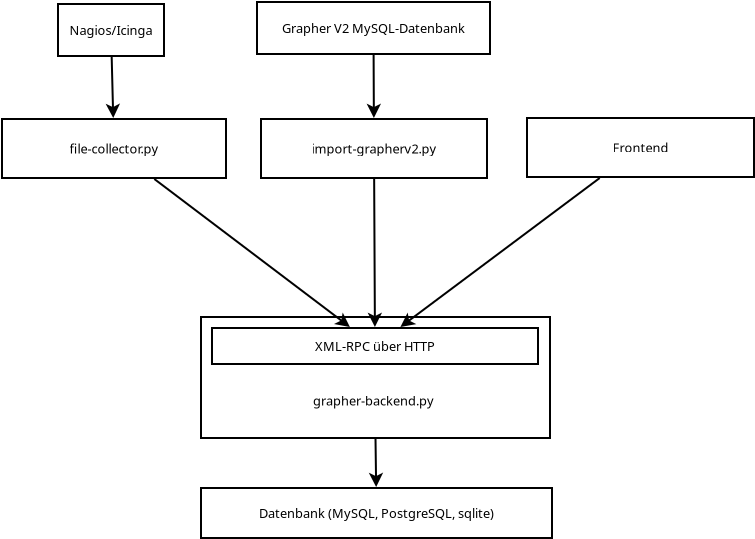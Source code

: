 <?xml version="1.0" encoding="UTF-8"?>
<dia:diagram xmlns:dia="http://www.lysator.liu.se/~alla/dia/">
  <dia:layer name="Hintergrund" visible="true" active="true">
    <dia:object type="Standard - Box" version="0" id="O0">
      <dia:attribute name="obj_pos">
        <dia:point val="11.6,25.25"/>
      </dia:attribute>
      <dia:attribute name="obj_bb">
        <dia:rectangle val="11.55,25.2;29.2,27.8"/>
      </dia:attribute>
      <dia:attribute name="elem_corner">
        <dia:point val="11.6,25.25"/>
      </dia:attribute>
      <dia:attribute name="elem_width">
        <dia:real val="17.55"/>
      </dia:attribute>
      <dia:attribute name="elem_height">
        <dia:real val="2.5"/>
      </dia:attribute>
      <dia:attribute name="show_background">
        <dia:boolean val="true"/>
      </dia:attribute>
    </dia:object>
    <dia:object type="Standard - Text" version="1" id="O1">
      <dia:attribute name="obj_pos">
        <dia:point val="20.375,26.5"/>
      </dia:attribute>
      <dia:attribute name="obj_bb">
        <dia:rectangle val="14.064,26.126;26.686,26.874"/>
      </dia:attribute>
      <dia:attribute name="text">
        <dia:composite type="text">
          <dia:attribute name="string">
            <dia:string>#Datenbank (MySQL, PostgreSQL, sqlite)#</dia:string>
          </dia:attribute>
          <dia:attribute name="font">
            <dia:font family="sans" style="0" name="Helvetica"/>
          </dia:attribute>
          <dia:attribute name="height">
            <dia:real val="0.8"/>
          </dia:attribute>
          <dia:attribute name="pos">
            <dia:point val="20.375,26.721"/>
          </dia:attribute>
          <dia:attribute name="color">
            <dia:color val="#000000"/>
          </dia:attribute>
          <dia:attribute name="alignment">
            <dia:enum val="1"/>
          </dia:attribute>
        </dia:composite>
      </dia:attribute>
      <dia:attribute name="valign">
        <dia:enum val="2"/>
      </dia:attribute>
      <dia:connections>
        <dia:connection handle="0" to="O0" connection="8"/>
      </dia:connections>
    </dia:object>
    <dia:object type="Standard - Line" version="0" id="O2">
      <dia:attribute name="obj_pos">
        <dia:point val="20.325,22.75"/>
      </dia:attribute>
      <dia:attribute name="obj_bb">
        <dia:rectangle val="19.988,22.699;20.711,25.314"/>
      </dia:attribute>
      <dia:attribute name="conn_endpoints">
        <dia:point val="20.325,22.75"/>
        <dia:point val="20.358,25.202"/>
      </dia:attribute>
      <dia:attribute name="numcp">
        <dia:int val="1"/>
      </dia:attribute>
      <dia:attribute name="end_arrow">
        <dia:enum val="22"/>
      </dia:attribute>
      <dia:attribute name="end_arrow_length">
        <dia:real val="0.5"/>
      </dia:attribute>
      <dia:attribute name="end_arrow_width">
        <dia:real val="0.5"/>
      </dia:attribute>
      <dia:connections>
        <dia:connection handle="0" to="O13" connection="6"/>
        <dia:connection handle="1" to="O0" connection="8"/>
      </dia:connections>
    </dia:object>
    <dia:object type="Standard - Line" version="0" id="O3">
      <dia:attribute name="obj_pos">
        <dia:point val="7.134,3.7"/>
      </dia:attribute>
      <dia:attribute name="obj_bb">
        <dia:rectangle val="6.834,3.649;7.558,6.862"/>
      </dia:attribute>
      <dia:attribute name="conn_endpoints">
        <dia:point val="7.134,3.7"/>
        <dia:point val="7.211,6.75"/>
      </dia:attribute>
      <dia:attribute name="numcp">
        <dia:int val="1"/>
      </dia:attribute>
      <dia:attribute name="end_arrow">
        <dia:enum val="22"/>
      </dia:attribute>
      <dia:attribute name="end_arrow_length">
        <dia:real val="0.5"/>
      </dia:attribute>
      <dia:attribute name="end_arrow_width">
        <dia:real val="0.5"/>
      </dia:attribute>
      <dia:connections>
        <dia:connection handle="0" to="O20" connection="8"/>
        <dia:connection handle="1" to="O7" connection="8"/>
      </dia:connections>
    </dia:object>
    <dia:object type="Standard - Line" version="0" id="O4">
      <dia:attribute name="obj_pos">
        <dia:point val="20.231,3.599"/>
      </dia:attribute>
      <dia:attribute name="obj_bb">
        <dia:rectangle val="19.879,3.549;20.603,6.862"/>
      </dia:attribute>
      <dia:attribute name="conn_endpoints">
        <dia:point val="20.231,3.599"/>
        <dia:point val="20.244,6.75"/>
      </dia:attribute>
      <dia:attribute name="numcp">
        <dia:int val="1"/>
      </dia:attribute>
      <dia:attribute name="end_arrow">
        <dia:enum val="22"/>
      </dia:attribute>
      <dia:attribute name="end_arrow_length">
        <dia:real val="0.5"/>
      </dia:attribute>
      <dia:attribute name="end_arrow_width">
        <dia:real val="0.5"/>
      </dia:attribute>
      <dia:connections>
        <dia:connection handle="0" to="O9" connection="8"/>
        <dia:connection handle="1" to="O5" connection="8"/>
      </dia:connections>
    </dia:object>
    <dia:group>
      <dia:object type="Standard - Box" version="0" id="O5">
        <dia:attribute name="obj_pos">
          <dia:point val="14.6,6.8"/>
        </dia:attribute>
        <dia:attribute name="obj_bb">
          <dia:rectangle val="14.55,6.75;25.95,9.8"/>
        </dia:attribute>
        <dia:attribute name="elem_corner">
          <dia:point val="14.6,6.8"/>
        </dia:attribute>
        <dia:attribute name="elem_width">
          <dia:real val="11.3"/>
        </dia:attribute>
        <dia:attribute name="elem_height">
          <dia:real val="2.95"/>
        </dia:attribute>
        <dia:attribute name="show_background">
          <dia:boolean val="true"/>
        </dia:attribute>
      </dia:object>
      <dia:object type="Standard - Text" version="1" id="O6">
        <dia:attribute name="obj_pos">
          <dia:point val="20.25,8.275"/>
        </dia:attribute>
        <dia:attribute name="obj_bb">
          <dia:rectangle val="16.924,7.901;23.576,8.649"/>
        </dia:attribute>
        <dia:attribute name="text">
          <dia:composite type="text">
            <dia:attribute name="string">
              <dia:string>#import-grapherv2.py#</dia:string>
            </dia:attribute>
            <dia:attribute name="font">
              <dia:font family="sans" style="0" name="Helvetica"/>
            </dia:attribute>
            <dia:attribute name="height">
              <dia:real val="0.8"/>
            </dia:attribute>
            <dia:attribute name="pos">
              <dia:point val="20.25,8.496"/>
            </dia:attribute>
            <dia:attribute name="color">
              <dia:color val="#000000"/>
            </dia:attribute>
            <dia:attribute name="alignment">
              <dia:enum val="1"/>
            </dia:attribute>
          </dia:composite>
        </dia:attribute>
        <dia:attribute name="valign">
          <dia:enum val="2"/>
        </dia:attribute>
        <dia:connections>
          <dia:connection handle="0" to="O5" connection="8"/>
        </dia:connections>
      </dia:object>
    </dia:group>
    <dia:group>
      <dia:object type="Standard - Box" version="0" id="O7">
        <dia:attribute name="obj_pos">
          <dia:point val="1.65,6.8"/>
        </dia:attribute>
        <dia:attribute name="obj_bb">
          <dia:rectangle val="1.6,6.75;12.9,9.8"/>
        </dia:attribute>
        <dia:attribute name="elem_corner">
          <dia:point val="1.65,6.8"/>
        </dia:attribute>
        <dia:attribute name="elem_width">
          <dia:real val="11.2"/>
        </dia:attribute>
        <dia:attribute name="elem_height">
          <dia:real val="2.95"/>
        </dia:attribute>
        <dia:attribute name="show_background">
          <dia:boolean val="true"/>
        </dia:attribute>
      </dia:object>
      <dia:object type="Standard - Text" version="1" id="O8">
        <dia:attribute name="obj_pos">
          <dia:point val="7.25,8.275"/>
        </dia:attribute>
        <dia:attribute name="obj_bb">
          <dia:rectangle val="4.805,7.901;9.695,8.649"/>
        </dia:attribute>
        <dia:attribute name="text">
          <dia:composite type="text">
            <dia:attribute name="string">
              <dia:string>#file-collector.py#</dia:string>
            </dia:attribute>
            <dia:attribute name="font">
              <dia:font family="sans" style="0" name="Helvetica"/>
            </dia:attribute>
            <dia:attribute name="height">
              <dia:real val="0.8"/>
            </dia:attribute>
            <dia:attribute name="pos">
              <dia:point val="7.25,8.496"/>
            </dia:attribute>
            <dia:attribute name="color">
              <dia:color val="#000000"/>
            </dia:attribute>
            <dia:attribute name="alignment">
              <dia:enum val="1"/>
            </dia:attribute>
          </dia:composite>
        </dia:attribute>
        <dia:attribute name="valign">
          <dia:enum val="2"/>
        </dia:attribute>
        <dia:connections>
          <dia:connection handle="0" to="O7" connection="8"/>
        </dia:connections>
      </dia:object>
    </dia:group>
    <dia:group>
      <dia:object type="Standard - Box" version="0" id="O9">
        <dia:attribute name="obj_pos">
          <dia:point val="14.4,0.95"/>
        </dia:attribute>
        <dia:attribute name="obj_bb">
          <dia:rectangle val="14.35,0.9;26.1,3.6"/>
        </dia:attribute>
        <dia:attribute name="elem_corner">
          <dia:point val="14.4,0.95"/>
        </dia:attribute>
        <dia:attribute name="elem_width">
          <dia:real val="11.65"/>
        </dia:attribute>
        <dia:attribute name="elem_height">
          <dia:real val="2.6"/>
        </dia:attribute>
        <dia:attribute name="show_background">
          <dia:boolean val="true"/>
        </dia:attribute>
      </dia:object>
      <dia:object type="Standard - Text" version="1" id="O10">
        <dia:attribute name="obj_pos">
          <dia:point val="20.225,2.25"/>
        </dia:attribute>
        <dia:attribute name="obj_bb">
          <dia:rectangle val="15.324,1.876;25.126,2.624"/>
        </dia:attribute>
        <dia:attribute name="text">
          <dia:composite type="text">
            <dia:attribute name="string">
              <dia:string>#Grapher V2 MySQL-Datenbank#</dia:string>
            </dia:attribute>
            <dia:attribute name="font">
              <dia:font family="sans" style="0" name="Helvetica"/>
            </dia:attribute>
            <dia:attribute name="height">
              <dia:real val="0.8"/>
            </dia:attribute>
            <dia:attribute name="pos">
              <dia:point val="20.225,2.471"/>
            </dia:attribute>
            <dia:attribute name="color">
              <dia:color val="#000000"/>
            </dia:attribute>
            <dia:attribute name="alignment">
              <dia:enum val="1"/>
            </dia:attribute>
          </dia:composite>
        </dia:attribute>
        <dia:attribute name="valign">
          <dia:enum val="2"/>
        </dia:attribute>
        <dia:connections>
          <dia:connection handle="0" to="O9" connection="8"/>
        </dia:connections>
      </dia:object>
    </dia:group>
    <dia:group>
      <dia:object type="Standard - Box" version="0" id="O11">
        <dia:attribute name="obj_pos">
          <dia:point val="27.9,6.75"/>
        </dia:attribute>
        <dia:attribute name="obj_bb">
          <dia:rectangle val="27.85,6.7;39.3,9.75"/>
        </dia:attribute>
        <dia:attribute name="elem_corner">
          <dia:point val="27.9,6.75"/>
        </dia:attribute>
        <dia:attribute name="elem_width">
          <dia:real val="11.35"/>
        </dia:attribute>
        <dia:attribute name="elem_height">
          <dia:real val="2.95"/>
        </dia:attribute>
        <dia:attribute name="show_background">
          <dia:boolean val="true"/>
        </dia:attribute>
      </dia:object>
      <dia:object type="Standard - Text" version="1" id="O12">
        <dia:attribute name="obj_pos">
          <dia:point val="33.575,8.225"/>
        </dia:attribute>
        <dia:attribute name="obj_bb">
          <dia:rectangle val="32.164,7.851;34.986,8.599"/>
        </dia:attribute>
        <dia:attribute name="text">
          <dia:composite type="text">
            <dia:attribute name="string">
              <dia:string>#Frontend#</dia:string>
            </dia:attribute>
            <dia:attribute name="font">
              <dia:font family="sans" style="0" name="Helvetica"/>
            </dia:attribute>
            <dia:attribute name="height">
              <dia:real val="0.8"/>
            </dia:attribute>
            <dia:attribute name="pos">
              <dia:point val="33.575,8.446"/>
            </dia:attribute>
            <dia:attribute name="color">
              <dia:color val="#000000"/>
            </dia:attribute>
            <dia:attribute name="alignment">
              <dia:enum val="1"/>
            </dia:attribute>
          </dia:composite>
        </dia:attribute>
        <dia:attribute name="valign">
          <dia:enum val="2"/>
        </dia:attribute>
        <dia:connections>
          <dia:connection handle="0" to="O11" connection="8"/>
        </dia:connections>
      </dia:object>
    </dia:group>
    <dia:group>
      <dia:group>
        <dia:object type="Standard - Box" version="0" id="O13">
          <dia:attribute name="obj_pos">
            <dia:point val="11.6,16.7"/>
          </dia:attribute>
          <dia:attribute name="obj_bb">
            <dia:rectangle val="11.55,16.65;29.1,22.8"/>
          </dia:attribute>
          <dia:attribute name="elem_corner">
            <dia:point val="11.6,16.7"/>
          </dia:attribute>
          <dia:attribute name="elem_width">
            <dia:real val="17.45"/>
          </dia:attribute>
          <dia:attribute name="elem_height">
            <dia:real val="6.05"/>
          </dia:attribute>
          <dia:attribute name="show_background">
            <dia:boolean val="true"/>
          </dia:attribute>
        </dia:object>
        <dia:object type="Standard - Text" version="1" id="O14">
          <dia:attribute name="obj_pos">
            <dia:point val="20.225,21.125"/>
          </dia:attribute>
          <dia:attribute name="obj_bb">
            <dia:rectangle val="17.015,20.53;23.435,21.277"/>
          </dia:attribute>
          <dia:attribute name="text">
            <dia:composite type="text">
              <dia:attribute name="string">
                <dia:string>#grapher-backend.py#</dia:string>
              </dia:attribute>
              <dia:attribute name="font">
                <dia:font family="sans" style="0" name="Helvetica"/>
              </dia:attribute>
              <dia:attribute name="height">
                <dia:real val="0.8"/>
              </dia:attribute>
              <dia:attribute name="pos">
                <dia:point val="20.225,21.125"/>
              </dia:attribute>
              <dia:attribute name="color">
                <dia:color val="#000000"/>
              </dia:attribute>
              <dia:attribute name="alignment">
                <dia:enum val="1"/>
              </dia:attribute>
            </dia:composite>
          </dia:attribute>
          <dia:attribute name="valign">
            <dia:enum val="3"/>
          </dia:attribute>
        </dia:object>
      </dia:group>
      <dia:group>
        <dia:object type="Standard - Box" version="0" id="O15">
          <dia:attribute name="obj_pos">
            <dia:point val="12.15,17.25"/>
          </dia:attribute>
          <dia:attribute name="obj_bb">
            <dia:rectangle val="12.1,17.2;28.5,19.1"/>
          </dia:attribute>
          <dia:attribute name="elem_corner">
            <dia:point val="12.15,17.25"/>
          </dia:attribute>
          <dia:attribute name="elem_width">
            <dia:real val="16.3"/>
          </dia:attribute>
          <dia:attribute name="elem_height">
            <dia:real val="1.8"/>
          </dia:attribute>
          <dia:attribute name="show_background">
            <dia:boolean val="true"/>
          </dia:attribute>
        </dia:object>
        <dia:object type="Standard - Text" version="1" id="O16">
          <dia:attribute name="obj_pos">
            <dia:point val="20.3,18.15"/>
          </dia:attribute>
          <dia:attribute name="obj_bb">
            <dia:rectangle val="17.121,17.776;23.479,18.524"/>
          </dia:attribute>
          <dia:attribute name="text">
            <dia:composite type="text">
              <dia:attribute name="string">
                <dia:string>#XML-RPC über HTTP#</dia:string>
              </dia:attribute>
              <dia:attribute name="font">
                <dia:font family="sans" style="0" name="Helvetica"/>
              </dia:attribute>
              <dia:attribute name="height">
                <dia:real val="0.8"/>
              </dia:attribute>
              <dia:attribute name="pos">
                <dia:point val="20.3,18.371"/>
              </dia:attribute>
              <dia:attribute name="color">
                <dia:color val="#000000"/>
              </dia:attribute>
              <dia:attribute name="alignment">
                <dia:enum val="1"/>
              </dia:attribute>
            </dia:composite>
          </dia:attribute>
          <dia:attribute name="valign">
            <dia:enum val="2"/>
          </dia:attribute>
          <dia:connections>
            <dia:connection handle="0" to="O15" connection="8"/>
          </dia:connections>
        </dia:object>
      </dia:group>
    </dia:group>
    <dia:object type="Standard - Line" version="0" id="O17">
      <dia:attribute name="obj_pos">
        <dia:point val="9.266,9.8"/>
      </dia:attribute>
      <dia:attribute name="obj_bb">
        <dia:rectangle val="9.196,9.73;19.134,17.27"/>
      </dia:attribute>
      <dia:attribute name="conn_endpoints">
        <dia:point val="9.266,9.8"/>
        <dia:point val="19.044,17.2"/>
      </dia:attribute>
      <dia:attribute name="numcp">
        <dia:int val="1"/>
      </dia:attribute>
      <dia:attribute name="end_arrow">
        <dia:enum val="22"/>
      </dia:attribute>
      <dia:attribute name="end_arrow_length">
        <dia:real val="0.5"/>
      </dia:attribute>
      <dia:attribute name="end_arrow_width">
        <dia:real val="0.5"/>
      </dia:attribute>
      <dia:connections>
        <dia:connection handle="0" to="O7" connection="8"/>
        <dia:connection handle="1" to="O15" connection="8"/>
      </dia:connections>
    </dia:object>
    <dia:object type="Standard - Line" version="0" id="O18">
      <dia:attribute name="obj_pos">
        <dia:point val="20.258,9.8"/>
      </dia:attribute>
      <dia:attribute name="obj_bb">
        <dia:rectangle val="19.93,9.75;20.654,17.312"/>
      </dia:attribute>
      <dia:attribute name="conn_endpoints">
        <dia:point val="20.258,9.8"/>
        <dia:point val="20.295,17.2"/>
      </dia:attribute>
      <dia:attribute name="numcp">
        <dia:int val="1"/>
      </dia:attribute>
      <dia:attribute name="end_arrow">
        <dia:enum val="22"/>
      </dia:attribute>
      <dia:attribute name="end_arrow_length">
        <dia:real val="0.5"/>
      </dia:attribute>
      <dia:attribute name="end_arrow_width">
        <dia:real val="0.5"/>
      </dia:attribute>
      <dia:connections>
        <dia:connection handle="0" to="O5" connection="8"/>
        <dia:connection handle="1" to="O15" connection="8"/>
      </dia:connections>
    </dia:object>
    <dia:object type="Standard - Line" version="0" id="O19">
      <dia:attribute name="obj_pos">
        <dia:point val="31.536,9.75"/>
      </dia:attribute>
      <dia:attribute name="obj_bb">
        <dia:rectangle val="21.481,9.68;31.606,17.27"/>
      </dia:attribute>
      <dia:attribute name="conn_endpoints">
        <dia:point val="31.536,9.75"/>
        <dia:point val="21.571,17.2"/>
      </dia:attribute>
      <dia:attribute name="numcp">
        <dia:int val="1"/>
      </dia:attribute>
      <dia:attribute name="end_arrow">
        <dia:enum val="22"/>
      </dia:attribute>
      <dia:attribute name="end_arrow_length">
        <dia:real val="0.5"/>
      </dia:attribute>
      <dia:attribute name="end_arrow_width">
        <dia:real val="0.5"/>
      </dia:attribute>
      <dia:connections>
        <dia:connection handle="0" to="O11" connection="8"/>
        <dia:connection handle="1" to="O15" connection="8"/>
      </dia:connections>
    </dia:object>
    <dia:group>
      <dia:object type="Standard - Box" version="0" id="O20">
        <dia:attribute name="obj_pos">
          <dia:point val="4.45,1.05"/>
        </dia:attribute>
        <dia:attribute name="obj_bb">
          <dia:rectangle val="4.4,1;9.8,3.7"/>
        </dia:attribute>
        <dia:attribute name="elem_corner">
          <dia:point val="4.45,1.05"/>
        </dia:attribute>
        <dia:attribute name="elem_width">
          <dia:real val="5.3"/>
        </dia:attribute>
        <dia:attribute name="elem_height">
          <dia:real val="2.6"/>
        </dia:attribute>
        <dia:attribute name="show_background">
          <dia:boolean val="true"/>
        </dia:attribute>
      </dia:object>
      <dia:object type="Standard - Text" version="1" id="O21">
        <dia:attribute name="obj_pos">
          <dia:point val="7.1,2.35"/>
        </dia:attribute>
        <dia:attribute name="obj_bb">
          <dia:rectangle val="4.939,1.948;9.28,2.752"/>
        </dia:attribute>
        <dia:attribute name="text">
          <dia:composite type="text">
            <dia:attribute name="string">
              <dia:string>#Nagios/Icinga#</dia:string>
            </dia:attribute>
            <dia:attribute name="font">
              <dia:font family="sans" style="0" name="Helvetica"/>
            </dia:attribute>
            <dia:attribute name="height">
              <dia:real val="0.8"/>
            </dia:attribute>
            <dia:attribute name="pos">
              <dia:point val="7.1,2.562"/>
            </dia:attribute>
            <dia:attribute name="color">
              <dia:color val="#000000"/>
            </dia:attribute>
            <dia:attribute name="alignment">
              <dia:enum val="1"/>
            </dia:attribute>
          </dia:composite>
        </dia:attribute>
        <dia:attribute name="valign">
          <dia:enum val="2"/>
        </dia:attribute>
        <dia:connections>
          <dia:connection handle="0" to="O20" connection="8"/>
        </dia:connections>
      </dia:object>
      <dia:object type="Standard - Text" version="1" id="O22">
        <dia:attribute name="obj_pos">
          <dia:point val="7.1,2.35"/>
        </dia:attribute>
        <dia:attribute name="obj_bb">
          <dia:rectangle val="7.1,1.755;7.1,2.502"/>
        </dia:attribute>
        <dia:attribute name="text">
          <dia:composite type="text">
            <dia:attribute name="string">
              <dia:string>##</dia:string>
            </dia:attribute>
            <dia:attribute name="font">
              <dia:font family="sans" style="0" name="Helvetica"/>
            </dia:attribute>
            <dia:attribute name="height">
              <dia:real val="0.8"/>
            </dia:attribute>
            <dia:attribute name="pos">
              <dia:point val="7.1,2.35"/>
            </dia:attribute>
            <dia:attribute name="color">
              <dia:color val="#000000"/>
            </dia:attribute>
            <dia:attribute name="alignment">
              <dia:enum val="0"/>
            </dia:attribute>
          </dia:composite>
        </dia:attribute>
        <dia:attribute name="valign">
          <dia:enum val="3"/>
        </dia:attribute>
        <dia:connections>
          <dia:connection handle="0" to="O20" connection="8"/>
        </dia:connections>
      </dia:object>
    </dia:group>
  </dia:layer>
</dia:diagram>

